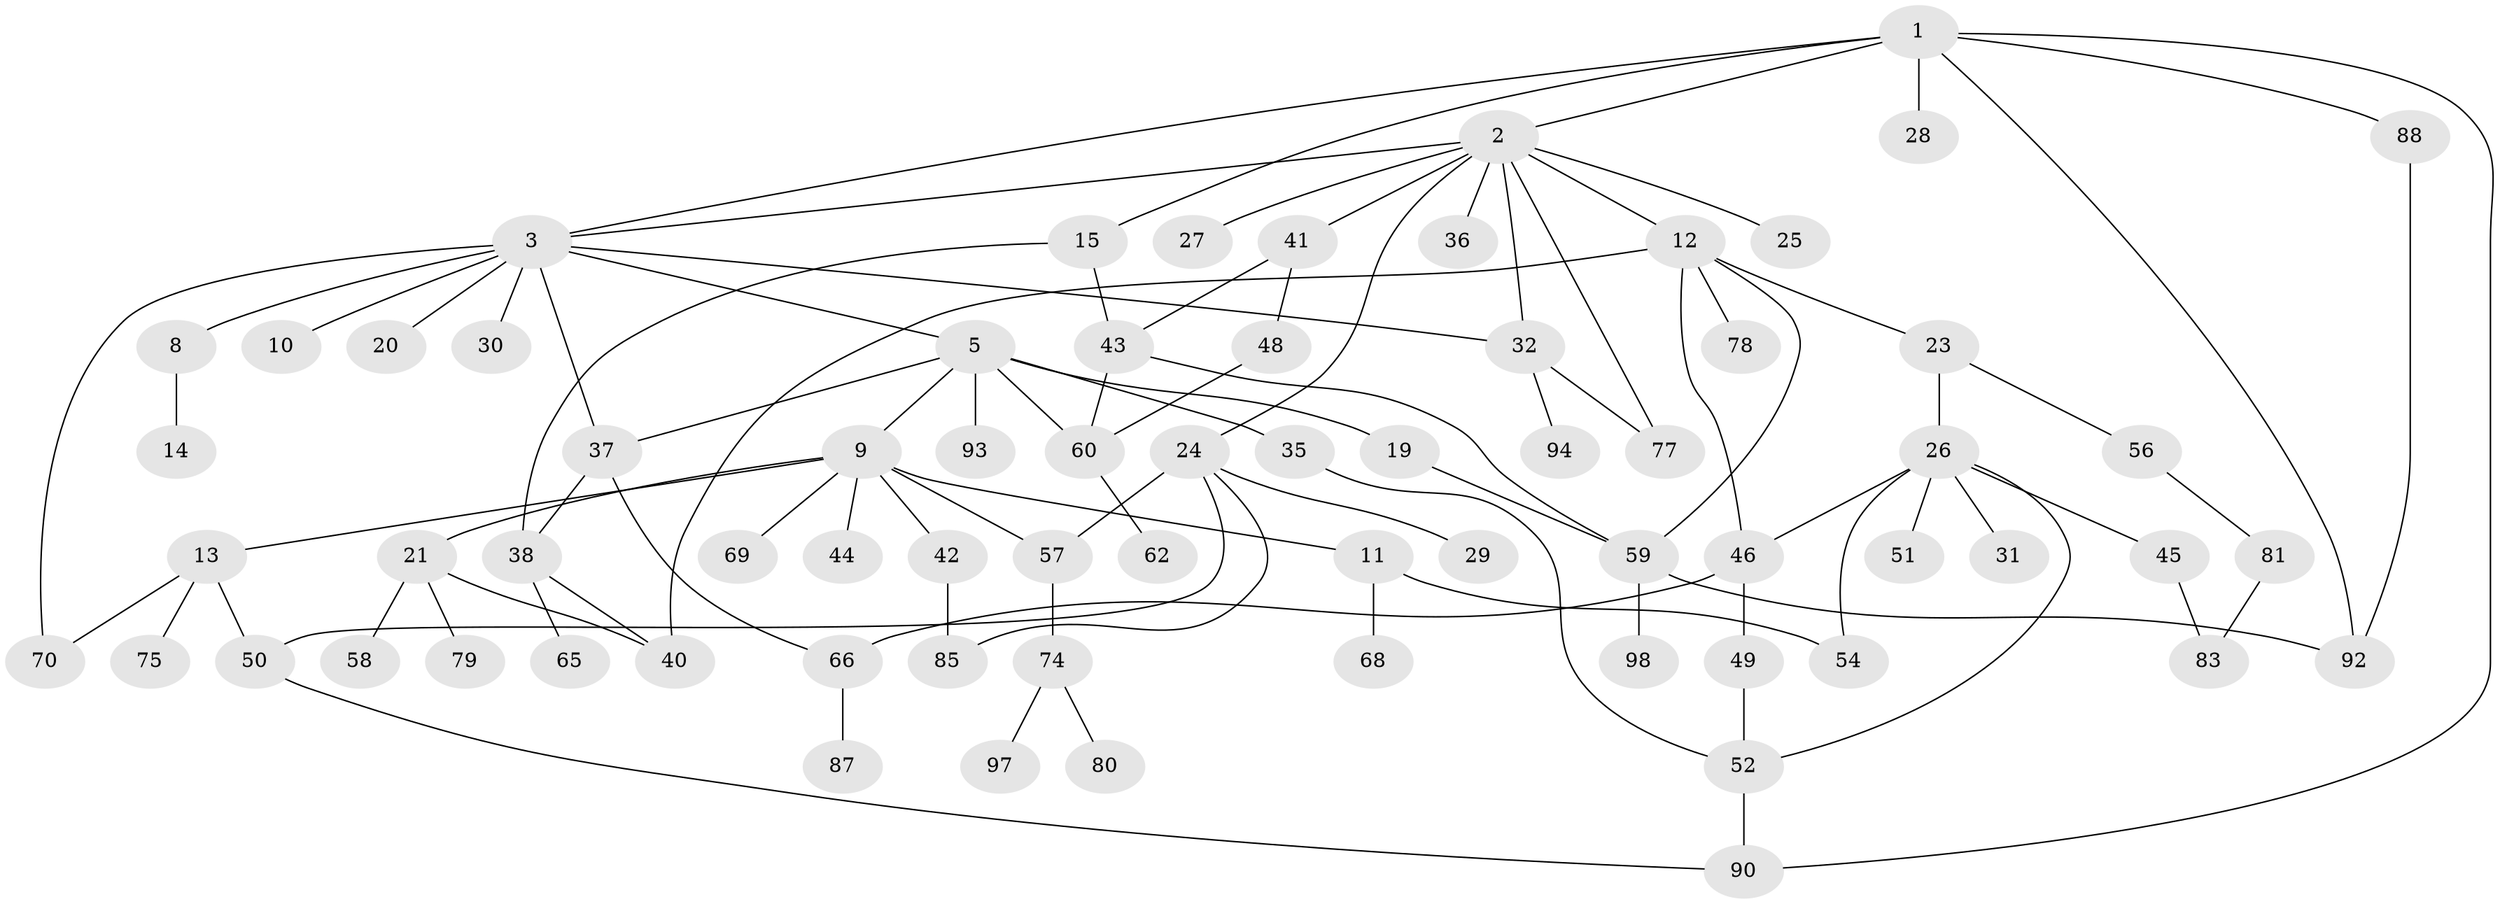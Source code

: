 // original degree distribution, {7: 0.01, 4: 0.11, 6: 0.03, 8: 0.01, 2: 0.31, 1: 0.3, 3: 0.17, 5: 0.06}
// Generated by graph-tools (version 1.1) at 2025/38/02/21/25 10:38:51]
// undirected, 70 vertices, 95 edges
graph export_dot {
graph [start="1"]
  node [color=gray90,style=filled];
  1 [super="+6"];
  2 [super="+4"];
  3 [super="+7"];
  5 [super="+18"];
  8;
  9 [super="+17"];
  10;
  11;
  12 [super="+33"];
  13 [super="+16"];
  14 [super="+22"];
  15 [super="+61"];
  19;
  20;
  21 [super="+99"];
  23;
  24 [super="+100"];
  25;
  26 [super="+34"];
  27 [super="+39"];
  28;
  29;
  30;
  31;
  32 [super="+53"];
  35 [super="+63"];
  36;
  37 [super="+55"];
  38;
  40 [super="+86"];
  41 [super="+76"];
  42 [super="+82"];
  43 [super="+47"];
  44;
  45;
  46;
  48;
  49;
  50 [super="+72"];
  51;
  52 [super="+64"];
  54;
  56 [super="+67"];
  57;
  58;
  59 [super="+73"];
  60 [super="+71"];
  62;
  65;
  66;
  68;
  69;
  70;
  74 [super="+91"];
  75;
  77 [super="+84"];
  78;
  79;
  80;
  81 [super="+89"];
  83 [super="+95"];
  85;
  87;
  88;
  90 [super="+96"];
  92;
  93;
  94;
  97;
  98;
  1 -- 2;
  1 -- 15;
  1 -- 88;
  1 -- 90;
  1 -- 92;
  1 -- 3;
  1 -- 28;
  2 -- 3;
  2 -- 25;
  2 -- 32;
  2 -- 36;
  2 -- 41;
  2 -- 12;
  2 -- 77;
  2 -- 24;
  2 -- 27;
  3 -- 5;
  3 -- 37;
  3 -- 70;
  3 -- 32;
  3 -- 20;
  3 -- 8;
  3 -- 10;
  3 -- 30;
  5 -- 9;
  5 -- 35;
  5 -- 19;
  5 -- 60;
  5 -- 93;
  5 -- 37;
  8 -- 14;
  9 -- 11;
  9 -- 13;
  9 -- 21;
  9 -- 44;
  9 -- 42;
  9 -- 69;
  9 -- 57;
  11 -- 68;
  11 -- 54;
  12 -- 23;
  12 -- 78;
  12 -- 59;
  12 -- 46;
  12 -- 40;
  13 -- 50;
  13 -- 70;
  13 -- 75;
  15 -- 38;
  15 -- 43;
  19 -- 59;
  21 -- 40;
  21 -- 58;
  21 -- 79;
  23 -- 26;
  23 -- 56;
  24 -- 29;
  24 -- 57;
  24 -- 85;
  24 -- 50;
  26 -- 31;
  26 -- 46;
  26 -- 51;
  26 -- 54;
  26 -- 45;
  26 -- 52;
  32 -- 94;
  32 -- 77;
  35 -- 52;
  37 -- 38;
  37 -- 66;
  38 -- 65;
  38 -- 40;
  41 -- 43;
  41 -- 48;
  42 -- 85;
  43 -- 59;
  43 -- 60;
  45 -- 83;
  46 -- 49;
  46 -- 66;
  48 -- 60;
  49 -- 52;
  50 -- 90;
  52 -- 90;
  56 -- 81;
  57 -- 74;
  59 -- 98;
  59 -- 92;
  60 -- 62;
  66 -- 87;
  74 -- 80;
  74 -- 97;
  81 -- 83;
  88 -- 92;
}

